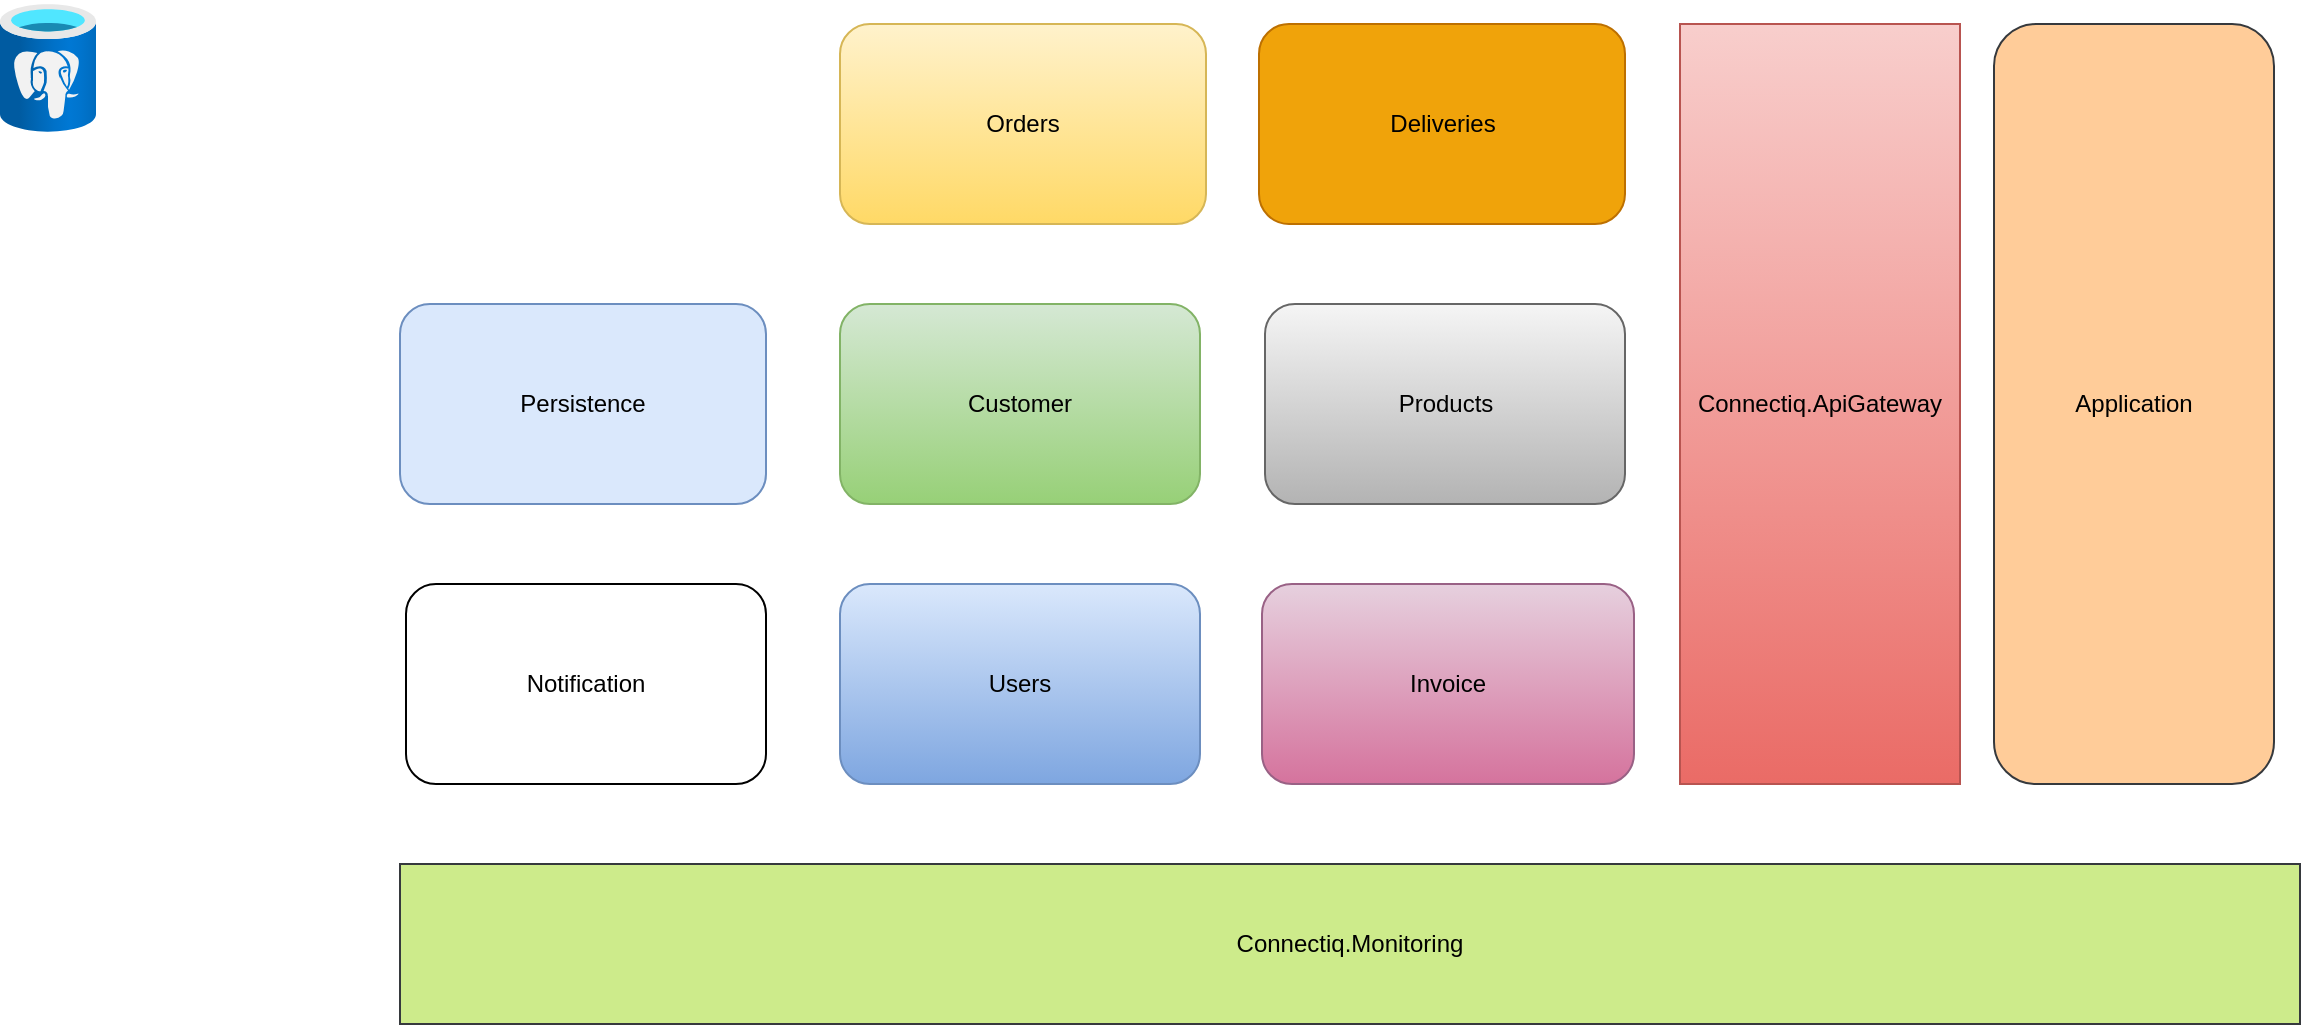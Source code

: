 <mxfile version="26.2.14">
  <diagram name="Página-1" id="pWlgdW1GZOckTlYGqCNN">
    <mxGraphModel dx="2505" dy="874" grid="1" gridSize="10" guides="1" tooltips="1" connect="1" arrows="1" fold="1" page="1" pageScale="1" pageWidth="827" pageHeight="1169" math="0" shadow="0">
      <root>
        <mxCell id="0" />
        <mxCell id="1" parent="0" />
        <mxCell id="huwNuZi8xY0Ur6frYeUo-1" value="Customer" style="rounded=1;whiteSpace=wrap;html=1;fillColor=#d5e8d4;strokeColor=#82b366;gradientColor=#97d077;" vertex="1" parent="1">
          <mxGeometry x="110" y="250" width="180" height="100" as="geometry" />
        </mxCell>
        <mxCell id="huwNuZi8xY0Ur6frYeUo-2" value="Users" style="rounded=1;whiteSpace=wrap;html=1;fillColor=#dae8fc;strokeColor=#6c8ebf;gradientColor=#7ea6e0;" vertex="1" parent="1">
          <mxGeometry x="110" y="390" width="180" height="100" as="geometry" />
        </mxCell>
        <mxCell id="huwNuZi8xY0Ur6frYeUo-3" value="Invoice" style="rounded=1;whiteSpace=wrap;html=1;fillColor=#e6d0de;strokeColor=#996185;gradientColor=#d5739d;" vertex="1" parent="1">
          <mxGeometry x="321" y="390" width="186" height="100" as="geometry" />
        </mxCell>
        <mxCell id="huwNuZi8xY0Ur6frYeUo-4" value="Orders" style="rounded=1;whiteSpace=wrap;html=1;fillColor=#fff2cc;strokeColor=#d6b656;gradientColor=#ffd966;" vertex="1" parent="1">
          <mxGeometry x="110" y="110" width="183" height="100" as="geometry" />
        </mxCell>
        <mxCell id="huwNuZi8xY0Ur6frYeUo-5" value="Products" style="rounded=1;whiteSpace=wrap;html=1;fillColor=#f5f5f5;strokeColor=#666666;gradientColor=#b3b3b3;" vertex="1" parent="1">
          <mxGeometry x="322.5" y="250" width="180" height="100" as="geometry" />
        </mxCell>
        <mxCell id="huwNuZi8xY0Ur6frYeUo-6" value="Connectiq.ApiGateway" style="rounded=0;whiteSpace=wrap;html=1;fillColor=#f8cecc;gradientColor=#ea6b66;strokeColor=#b85450;" vertex="1" parent="1">
          <mxGeometry x="530" y="110" width="140" height="380" as="geometry" />
        </mxCell>
        <mxCell id="huwNuZi8xY0Ur6frYeUo-8" value="Application" style="rounded=1;whiteSpace=wrap;html=1;fillColor=#ffcc99;strokeColor=#36393d;" vertex="1" parent="1">
          <mxGeometry x="687" y="110" width="140" height="380" as="geometry" />
        </mxCell>
        <mxCell id="huwNuZi8xY0Ur6frYeUo-9" value="Connectiq.Monitoring" style="rounded=0;whiteSpace=wrap;html=1;fillColor=#cdeb8b;strokeColor=#36393d;" vertex="1" parent="1">
          <mxGeometry x="-110" y="530" width="950" height="80" as="geometry" />
        </mxCell>
        <mxCell id="huwNuZi8xY0Ur6frYeUo-10" value="Notification" style="rounded=1;whiteSpace=wrap;html=1;" vertex="1" parent="1">
          <mxGeometry x="-107" y="390" width="180" height="100" as="geometry" />
        </mxCell>
        <mxCell id="huwNuZi8xY0Ur6frYeUo-11" value="Persistence" style="rounded=1;whiteSpace=wrap;html=1;fillColor=#dae8fc;strokeColor=#6c8ebf;" vertex="1" parent="1">
          <mxGeometry x="-110" y="250" width="183" height="100" as="geometry" />
        </mxCell>
        <mxCell id="huwNuZi8xY0Ur6frYeUo-12" value="Deliveries" style="rounded=1;whiteSpace=wrap;html=1;fillColor=#f0a30a;strokeColor=#BD7000;fontColor=#000000;" vertex="1" parent="1">
          <mxGeometry x="319.5" y="110" width="183" height="100" as="geometry" />
        </mxCell>
        <mxCell id="huwNuZi8xY0Ur6frYeUo-13" value="" style="image;aspect=fixed;html=1;points=[];align=center;fontSize=12;image=img/lib/azure2/databases/Azure_Database_PostgreSQL_Server.svg;" vertex="1" parent="1">
          <mxGeometry x="-310" y="100" width="48" height="64" as="geometry" />
        </mxCell>
        <mxCell id="huwNuZi8xY0Ur6frYeUo-16" value="" style="shape=image;html=1;verticalAlign=top;verticalLabelPosition=bottom;labelBackgroundColor=#ffffff;imageAspect=0;aspect=fixed;image=https://cdn3.iconfinder.com/data/icons/animals-105/150/icon_animal_coelho-128.png" vertex="1" parent="1">
          <mxGeometry x="-250" y="98" width="68" height="68" as="geometry" />
        </mxCell>
      </root>
    </mxGraphModel>
  </diagram>
</mxfile>
